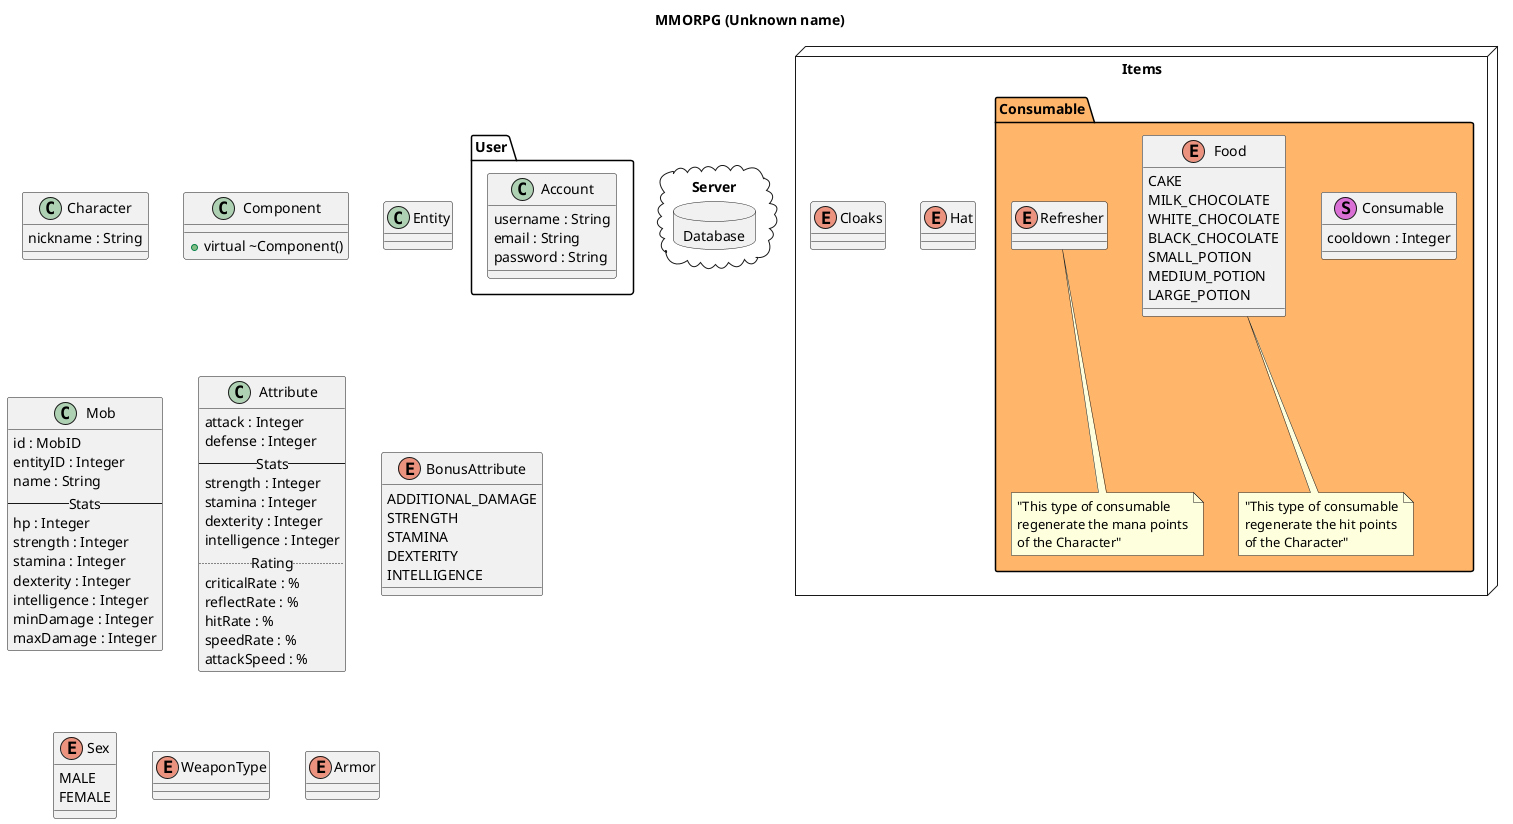 @startuml
skinparam monochrome false

title MMORPG (Unknown name)

package "User" {


	class Account {
		username : String
		email : String
		password : String
	}
}

package "Server" <<Cloud>> {
	package "Database" <<Database>> {

	}
}

class Character {
	nickname : String
}

class Component {
	+virtual ~Component()
}

class Entity {

}

class Mob {
	id : MobID
	entityID : Integer
	name : String
	--Stats--
	hp : Integer
	strength : Integer
	stamina : Integer
	dexterity : Integer
	intelligence : Integer
	minDamage : Integer
	maxDamage : Integer
}

class Attribute {
	attack : Integer
	defense : Integer
	--Stats--
	strength : Integer
	stamina : Integer
	dexterity : Integer
	intelligence : Integer
	..Rating..
	criticalRate : %
	reflectRate : %
	hitRate : %
	speedRate : %
	attackSpeed : %
}

enum BonusAttribute {
	ADDITIONAL_DAMAGE
	STRENGTH
	STAMINA
	DEXTERITY
	INTELLIGENCE
}

enum Sex {
	MALE
	FEMALE
}

enum WeaponType {

}

package "Items" <<Node>> {
	package "Consumable" #ffb56a {
		class Consumable << (S,orchid) >> {
			cooldown : Integer
		}

		enum Food {
			CAKE
			MILK_CHOCOLATE
			WHITE_CHOCOLATE
			BLACK_CHOCOLATE
			SMALL_POTION
			MEDIUM_POTION
			LARGE_POTION
		}
		note as NoteFood
		"This type of consumable
		regenerate the hit points
		of the Character"
		end note
		Food .. NoteFood

		enum Refresher {

		}
		note as NoteRefresher
		"This type of consumable
		regenerate the mana points
		of the Character"
		end note
		Refresher .. NoteRefresher
	}
	enum Hat {

	}


	enum Cloaks {

	}
}


enum Armor {

}

@enduml
